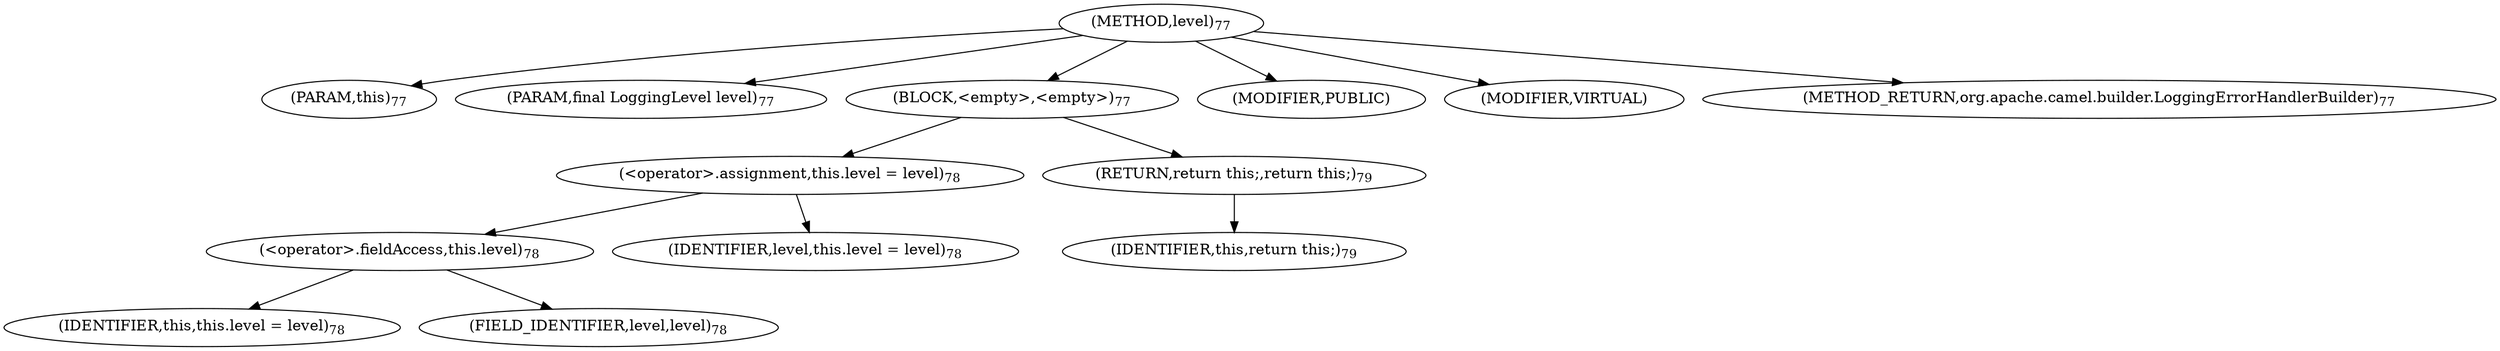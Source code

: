 digraph "level" {  
"199" [label = <(METHOD,level)<SUB>77</SUB>> ]
"22" [label = <(PARAM,this)<SUB>77</SUB>> ]
"200" [label = <(PARAM,final LoggingLevel level)<SUB>77</SUB>> ]
"201" [label = <(BLOCK,&lt;empty&gt;,&lt;empty&gt;)<SUB>77</SUB>> ]
"202" [label = <(&lt;operator&gt;.assignment,this.level = level)<SUB>78</SUB>> ]
"203" [label = <(&lt;operator&gt;.fieldAccess,this.level)<SUB>78</SUB>> ]
"21" [label = <(IDENTIFIER,this,this.level = level)<SUB>78</SUB>> ]
"204" [label = <(FIELD_IDENTIFIER,level,level)<SUB>78</SUB>> ]
"205" [label = <(IDENTIFIER,level,this.level = level)<SUB>78</SUB>> ]
"206" [label = <(RETURN,return this;,return this;)<SUB>79</SUB>> ]
"23" [label = <(IDENTIFIER,this,return this;)<SUB>79</SUB>> ]
"207" [label = <(MODIFIER,PUBLIC)> ]
"208" [label = <(MODIFIER,VIRTUAL)> ]
"209" [label = <(METHOD_RETURN,org.apache.camel.builder.LoggingErrorHandlerBuilder)<SUB>77</SUB>> ]
  "199" -> "22" 
  "199" -> "200" 
  "199" -> "201" 
  "199" -> "207" 
  "199" -> "208" 
  "199" -> "209" 
  "201" -> "202" 
  "201" -> "206" 
  "202" -> "203" 
  "202" -> "205" 
  "203" -> "21" 
  "203" -> "204" 
  "206" -> "23" 
}
